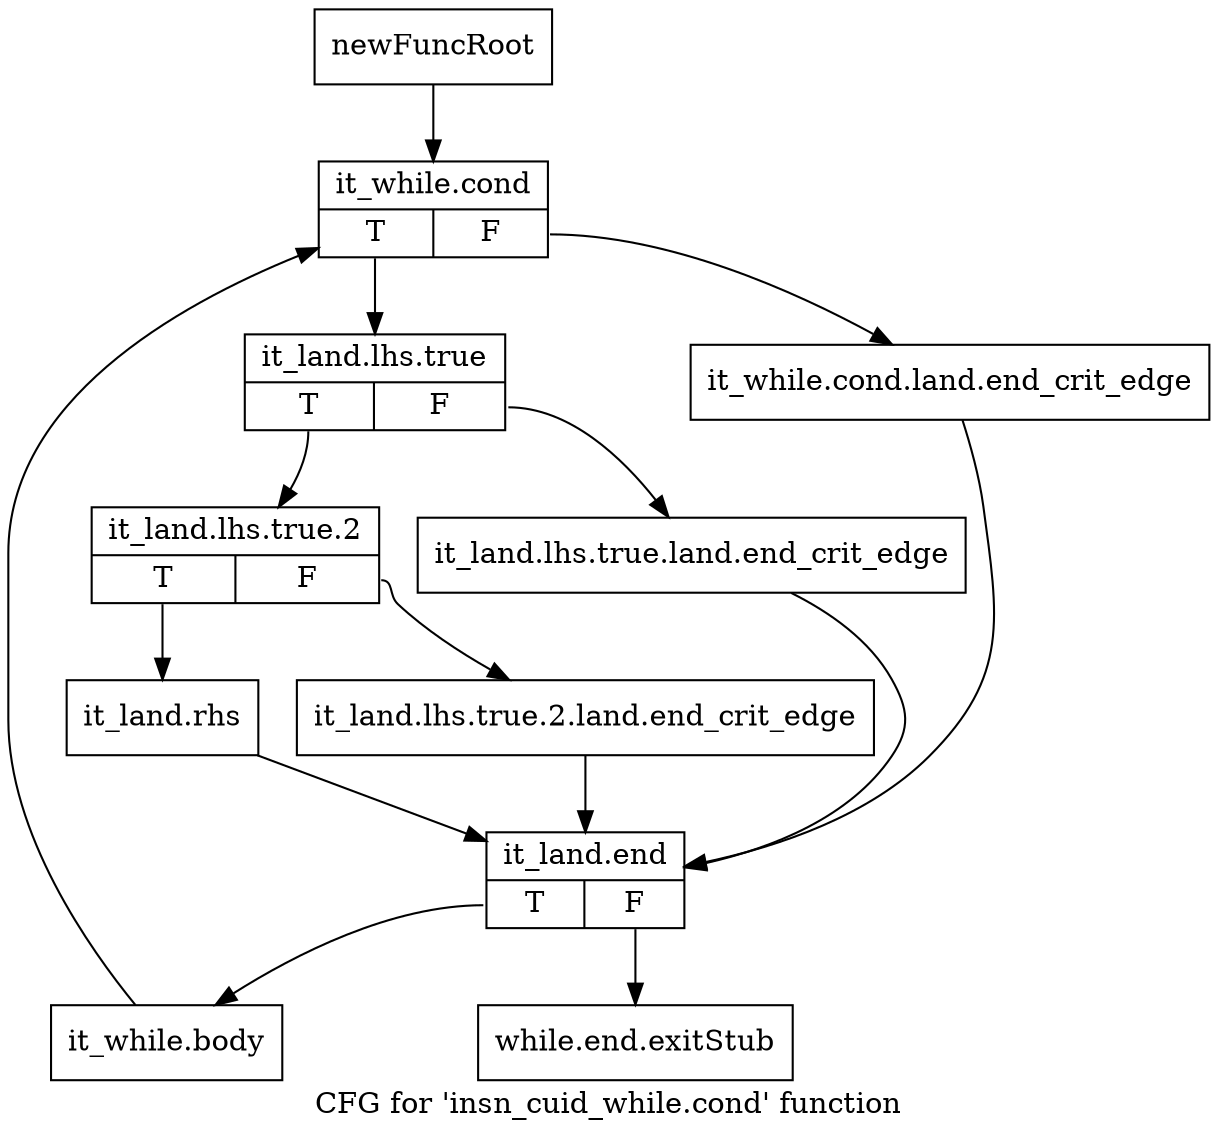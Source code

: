 digraph "CFG for 'insn_cuid_while.cond' function" {
	label="CFG for 'insn_cuid_while.cond' function";

	Node0xa607730 [shape=record,label="{newFuncRoot}"];
	Node0xa607730 -> Node0xa608080;
	Node0xa607780 [shape=record,label="{while.end.exitStub}"];
	Node0xa608080 [shape=record,label="{it_while.cond|{<s0>T|<s1>F}}"];
	Node0xa608080:s0 -> Node0xa608120;
	Node0xa608080:s1 -> Node0xa6080d0;
	Node0xa6080d0 [shape=record,label="{it_while.cond.land.end_crit_edge}"];
	Node0xa6080d0 -> Node0xa6082b0;
	Node0xa608120 [shape=record,label="{it_land.lhs.true|{<s0>T|<s1>F}}"];
	Node0xa608120:s0 -> Node0xa6081c0;
	Node0xa608120:s1 -> Node0xa608170;
	Node0xa608170 [shape=record,label="{it_land.lhs.true.land.end_crit_edge}"];
	Node0xa608170 -> Node0xa6082b0;
	Node0xa6081c0 [shape=record,label="{it_land.lhs.true.2|{<s0>T|<s1>F}}"];
	Node0xa6081c0:s0 -> Node0xa608260;
	Node0xa6081c0:s1 -> Node0xa608210;
	Node0xa608210 [shape=record,label="{it_land.lhs.true.2.land.end_crit_edge}"];
	Node0xa608210 -> Node0xa6082b0;
	Node0xa608260 [shape=record,label="{it_land.rhs}"];
	Node0xa608260 -> Node0xa6082b0;
	Node0xa6082b0 [shape=record,label="{it_land.end|{<s0>T|<s1>F}}"];
	Node0xa6082b0:s0 -> Node0xa608300;
	Node0xa6082b0:s1 -> Node0xa607780;
	Node0xa608300 [shape=record,label="{it_while.body}"];
	Node0xa608300 -> Node0xa608080;
}
